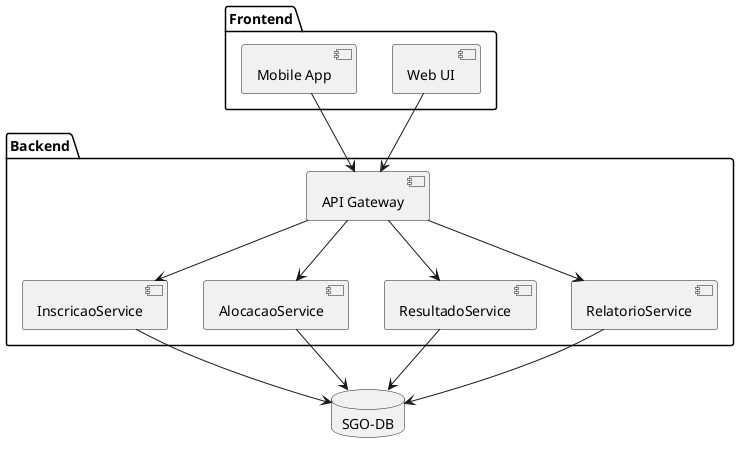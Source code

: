 @startuml
package "Frontend" {
  [Web UI]
  [Mobile App]
}

package "Backend" {
  component "API Gateway" as API
  component "InscricaoService" as Insc
  component "AlocacaoService" as Aloc
  component "ResultadoService" as Res
  component "RelatorioService" as Rel
}

database "SGO-DB" as DB

[Web UI] --> API
[Mobile App] --> API
API --> Insc
API --> Aloc
API --> Res
API --> Rel
Insc --> DB
Aloc --> DB
Res --> DB
Rel --> DB
@enduml